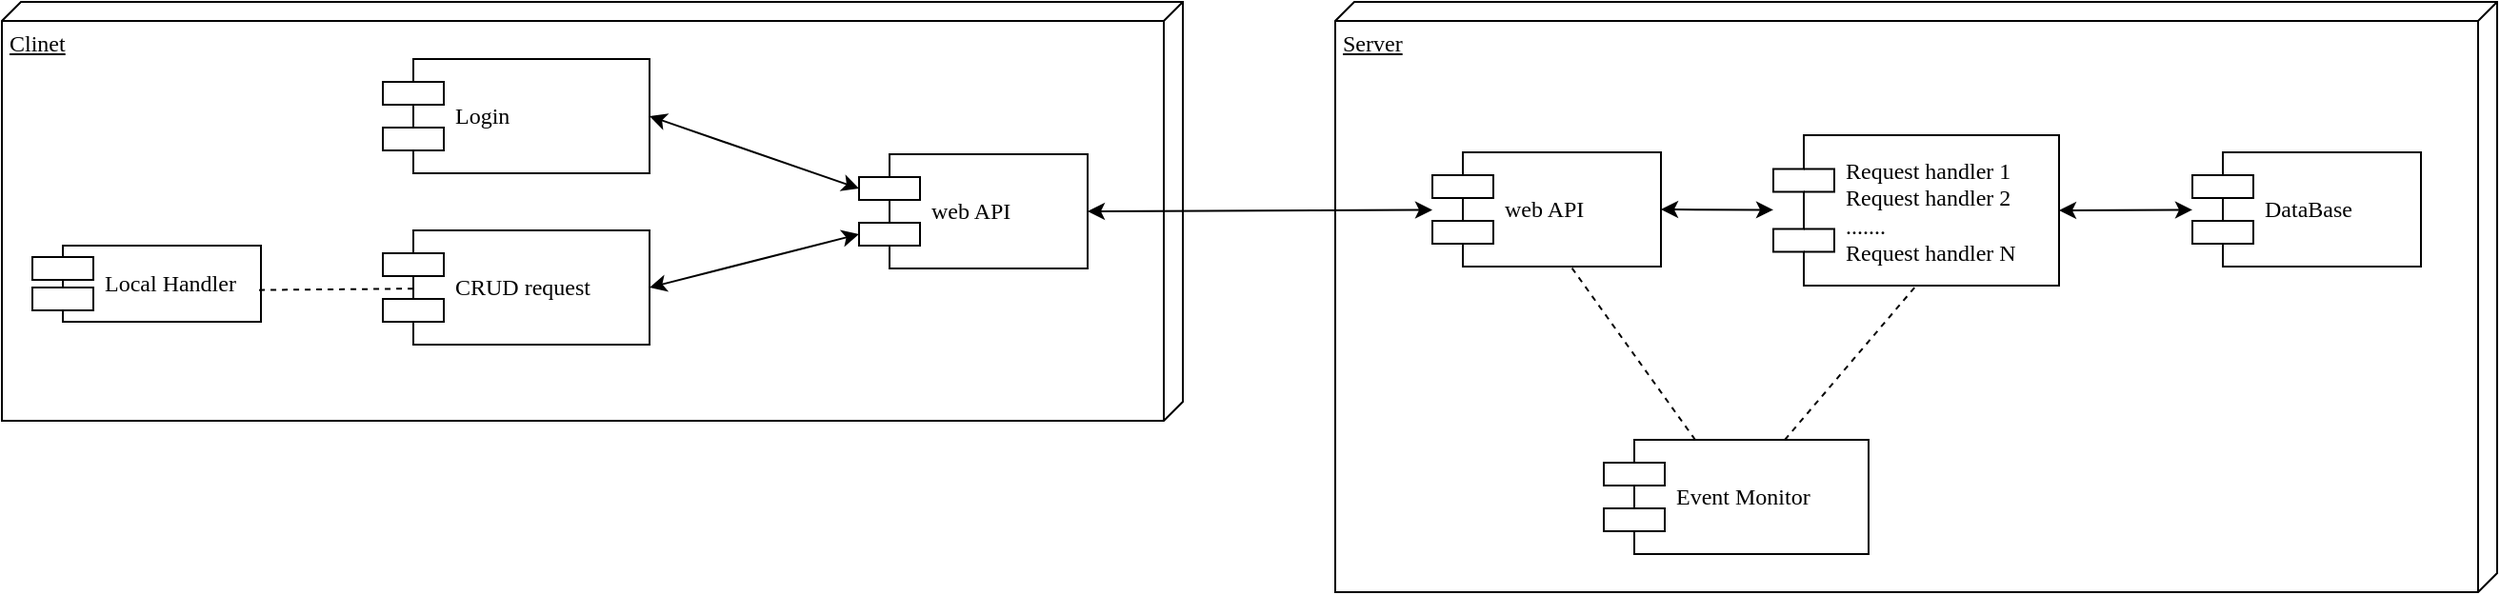 <mxfile version="20.0.4" type="device"><diagram name="Page-1" id="5f0bae14-7c28-e335-631c-24af17079c00"><mxGraphModel dx="2924" dy="912" grid="1" gridSize="10" guides="1" tooltips="1" connect="1" arrows="1" fold="1" page="1" pageScale="1" pageWidth="1100" pageHeight="850" background="none" math="0" shadow="0"><root><mxCell id="0"/><mxCell id="1" parent="0"/><mxCell id="39150e848f15840c-17" style="edgeStyle=orthogonalEdgeStyle;rounded=0;html=1;labelBackgroundColor=none;startArrow=none;startFill=0;startSize=8;endArrow=none;endFill=0;endSize=16;fontFamily=Verdana;fontSize=12;" parent="1" source="39150e848f15840c-3" edge="1"><mxGeometry relative="1" as="geometry"><Array as="points"><mxPoint x="695" y="485"/></Array><mxPoint x="695.059" y="290" as="targetPoint"/></mxGeometry></mxCell><mxCell id="39150e848f15840c-18" style="edgeStyle=orthogonalEdgeStyle;rounded=0;html=1;labelBackgroundColor=none;startArrow=none;startFill=0;startSize=8;endArrow=none;endFill=0;endSize=16;fontFamily=Verdana;fontSize=12;" parent="1" source="39150e848f15840c-3" edge="1"><mxGeometry relative="1" as="geometry"><Array as="points"><mxPoint x="285" y="485"/></Array><mxPoint x="285.059" y="290" as="targetPoint"/></mxGeometry></mxCell><mxCell id="byhxw5UTIiG8xraDcvQv-1" value="Clinet" style="verticalAlign=top;align=left;spacingTop=8;spacingLeft=2;spacingRight=12;shape=cube;size=10;direction=south;fontStyle=4;html=1;rounded=0;shadow=0;comic=0;labelBackgroundColor=none;strokeWidth=1;fontFamily=Verdana;fontSize=12" parent="1" vertex="1"><mxGeometry x="-370" y="40" width="620" height="220" as="geometry"/></mxCell><mxCell id="byhxw5UTIiG8xraDcvQv-2" value="Login" style="shape=component;align=left;spacingLeft=36;rounded=0;shadow=0;comic=0;labelBackgroundColor=none;strokeWidth=1;fontFamily=Verdana;fontSize=12;html=1;" parent="1" vertex="1"><mxGeometry x="-170" y="70" width="140" height="60" as="geometry"/></mxCell><mxCell id="byhxw5UTIiG8xraDcvQv-5" value="CRUD request" style="shape=component;align=left;spacingLeft=36;rounded=0;shadow=0;comic=0;labelBackgroundColor=none;strokeWidth=1;fontFamily=Verdana;fontSize=12;html=1;" parent="1" vertex="1"><mxGeometry x="-170" y="160" width="140" height="60" as="geometry"/></mxCell><mxCell id="byhxw5UTIiG8xraDcvQv-8" value="web API" style="shape=component;align=left;spacingLeft=36;rounded=0;shadow=0;comic=0;labelBackgroundColor=none;strokeWidth=1;fontFamily=Verdana;fontSize=12;html=1;" parent="1" vertex="1"><mxGeometry x="80" y="120" width="120" height="60" as="geometry"/></mxCell><mxCell id="5hhOJsWBPTzSmfvvH698-1" value="" style="endArrow=classic;startArrow=classic;html=1;rounded=0;exitX=1;exitY=0.5;exitDx=0;exitDy=0;entryX=0;entryY=0.3;entryDx=0;entryDy=0;" edge="1" parent="1" source="byhxw5UTIiG8xraDcvQv-2" target="byhxw5UTIiG8xraDcvQv-8"><mxGeometry width="50" height="50" relative="1" as="geometry"><mxPoint y="130" as="sourcePoint"/><mxPoint x="50" y="80" as="targetPoint"/></mxGeometry></mxCell><mxCell id="5hhOJsWBPTzSmfvvH698-2" value="" style="endArrow=classic;startArrow=classic;html=1;rounded=0;entryX=0;entryY=0.7;entryDx=0;entryDy=0;exitX=1;exitY=0.5;exitDx=0;exitDy=0;" edge="1" parent="1" source="byhxw5UTIiG8xraDcvQv-5" target="byhxw5UTIiG8xraDcvQv-8"><mxGeometry width="50" height="50" relative="1" as="geometry"><mxPoint x="-15" y="190" as="sourcePoint"/><mxPoint x="35" y="140" as="targetPoint"/></mxGeometry></mxCell><mxCell id="5hhOJsWBPTzSmfvvH698-3" value="Server" style="verticalAlign=top;align=left;spacingTop=8;spacingLeft=2;spacingRight=12;shape=cube;size=10;direction=south;fontStyle=4;html=1;rounded=0;shadow=0;comic=0;labelBackgroundColor=none;strokeWidth=1;fontFamily=Verdana;fontSize=12" vertex="1" parent="1"><mxGeometry x="330" y="40" width="610" height="310" as="geometry"/></mxCell><mxCell id="5hhOJsWBPTzSmfvvH698-4" value="web API" style="shape=component;align=left;spacingLeft=36;rounded=0;shadow=0;comic=0;labelBackgroundColor=none;strokeWidth=1;fontFamily=Verdana;fontSize=12;html=1;" vertex="1" parent="1"><mxGeometry x="381" y="119" width="120" height="60" as="geometry"/></mxCell><mxCell id="5hhOJsWBPTzSmfvvH698-5" value="" style="endArrow=classic;startArrow=classic;html=1;rounded=0;exitX=1;exitY=0.5;exitDx=0;exitDy=0;" edge="1" parent="1" source="byhxw5UTIiG8xraDcvQv-8" target="5hhOJsWBPTzSmfvvH698-4"><mxGeometry width="50" height="50" relative="1" as="geometry"><mxPoint x="300" y="10" as="sourcePoint"/><mxPoint x="350" y="-40" as="targetPoint"/></mxGeometry></mxCell><mxCell id="5hhOJsWBPTzSmfvvH698-8" value="&lt;div&gt;Request handler 1&lt;/div&gt;&lt;div&gt;Request handler 2&lt;/div&gt;&lt;div&gt;.......&lt;/div&gt;&lt;div&gt;Request handler N&lt;br&gt;&lt;/div&gt;" style="shape=component;align=left;spacingLeft=36;rounded=0;shadow=0;comic=0;labelBackgroundColor=none;strokeWidth=1;fontFamily=Verdana;fontSize=12;html=1;" vertex="1" parent="1"><mxGeometry x="560" y="110" width="150" height="79" as="geometry"/></mxCell><mxCell id="5hhOJsWBPTzSmfvvH698-12" value="" style="endArrow=classic;startArrow=classic;html=1;rounded=0;exitX=1;exitY=0.5;exitDx=0;exitDy=0;" edge="1" parent="1" source="5hhOJsWBPTzSmfvvH698-4" target="5hhOJsWBPTzSmfvvH698-8"><mxGeometry width="50" height="50" relative="1" as="geometry"><mxPoint x="524" y="165" as="sourcePoint"/><mxPoint x="556.5" y="135" as="targetPoint"/></mxGeometry></mxCell><mxCell id="5hhOJsWBPTzSmfvvH698-13" value="Event Monitor" style="shape=component;align=left;spacingLeft=36;rounded=0;shadow=0;comic=0;labelBackgroundColor=none;strokeWidth=1;fontFamily=Verdana;fontSize=12;html=1;" vertex="1" parent="1"><mxGeometry x="471" y="270" width="139" height="60" as="geometry"/></mxCell><mxCell id="5hhOJsWBPTzSmfvvH698-14" value="DataBase" style="shape=component;align=left;spacingLeft=36;rounded=0;shadow=0;comic=0;labelBackgroundColor=none;strokeWidth=1;fontFamily=Verdana;fontSize=12;html=1;" vertex="1" parent="1"><mxGeometry x="780" y="119" width="120" height="60" as="geometry"/></mxCell><mxCell id="5hhOJsWBPTzSmfvvH698-15" value="" style="endArrow=none;dashed=1;html=1;rounded=0;entryX=0.6;entryY=0.983;entryDx=0;entryDy=0;entryPerimeter=0;" edge="1" parent="1" source="5hhOJsWBPTzSmfvvH698-13" target="5hhOJsWBPTzSmfvvH698-4"><mxGeometry width="50" height="50" relative="1" as="geometry"><mxPoint x="440" y="250" as="sourcePoint"/><mxPoint x="490" y="200" as="targetPoint"/></mxGeometry></mxCell><mxCell id="5hhOJsWBPTzSmfvvH698-16" value="" style="endArrow=none;dashed=1;html=1;rounded=0;entryX=0.5;entryY=1;entryDx=0;entryDy=0;" edge="1" parent="1" source="5hhOJsWBPTzSmfvvH698-13" target="5hhOJsWBPTzSmfvvH698-8"><mxGeometry width="50" height="50" relative="1" as="geometry"><mxPoint x="580" y="250" as="sourcePoint"/><mxPoint x="630" y="200" as="targetPoint"/></mxGeometry></mxCell><mxCell id="5hhOJsWBPTzSmfvvH698-17" value="" style="endArrow=classic;startArrow=classic;html=1;rounded=0;exitX=1;exitY=0.5;exitDx=0;exitDy=0;" edge="1" parent="1" source="5hhOJsWBPTzSmfvvH698-8" target="5hhOJsWBPTzSmfvvH698-14"><mxGeometry width="50" height="50" relative="1" as="geometry"><mxPoint x="730" y="160" as="sourcePoint"/><mxPoint x="780" y="110" as="targetPoint"/></mxGeometry></mxCell><mxCell id="5hhOJsWBPTzSmfvvH698-18" value="Local Handler" style="shape=component;align=left;spacingLeft=36;rounded=0;shadow=0;comic=0;labelBackgroundColor=none;strokeWidth=1;fontFamily=Verdana;fontSize=12;html=1;" vertex="1" parent="1"><mxGeometry x="-354" y="168" width="120" height="40" as="geometry"/></mxCell><mxCell id="5hhOJsWBPTzSmfvvH698-20" value="" style="endArrow=none;dashed=1;html=1;rounded=0;entryX=0.116;entryY=0.51;entryDx=0;entryDy=0;entryPerimeter=0;exitX=0.992;exitY=0.583;exitDx=0;exitDy=0;exitPerimeter=0;" edge="1" parent="1" source="5hhOJsWBPTzSmfvvH698-18" target="byhxw5UTIiG8xraDcvQv-5"><mxGeometry width="50" height="50" relative="1" as="geometry"><mxPoint x="-240" y="170" as="sourcePoint"/><mxPoint x="-190" y="120" as="targetPoint"/></mxGeometry></mxCell></root></mxGraphModel></diagram></mxfile>